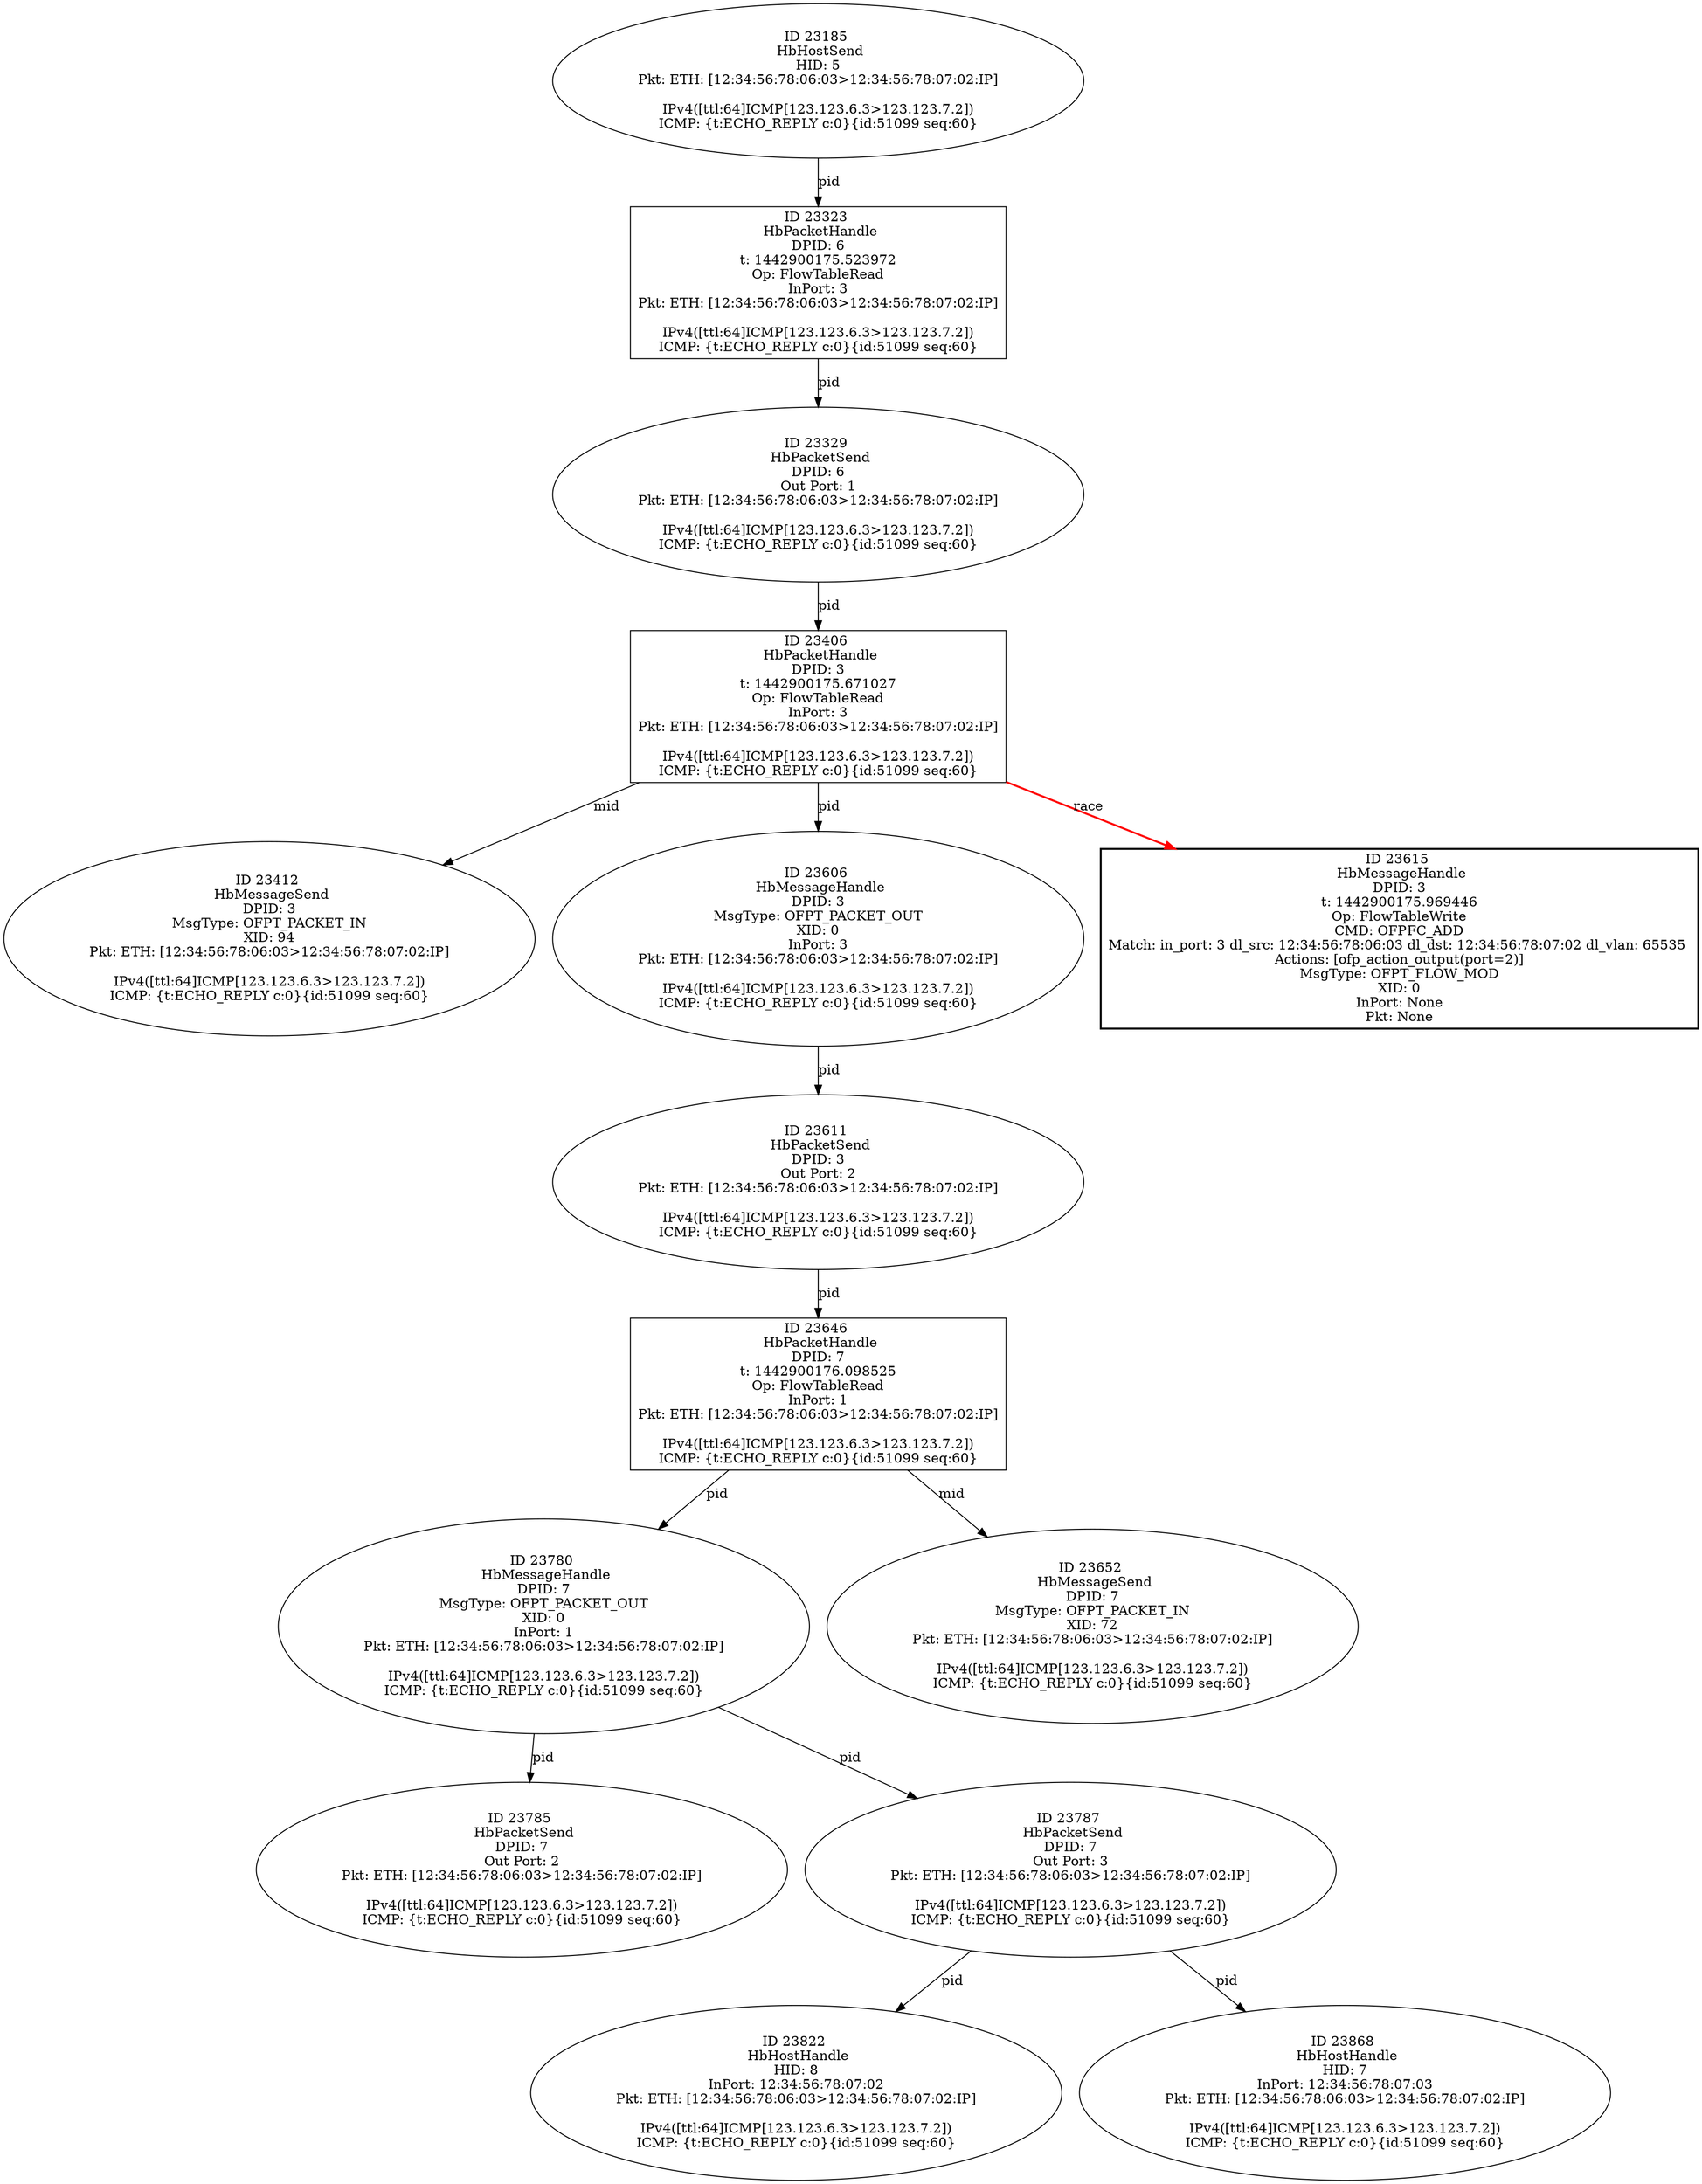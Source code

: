 strict digraph G {
23329 [shape=oval, event=<hb_events.HbPacketSend object at 0x10cdc4f90>, label="ID 23329 
 HbPacketSend
DPID: 6
Out Port: 1
Pkt: ETH: [12:34:56:78:06:03>12:34:56:78:07:02:IP]

IPv4([ttl:64]ICMP[123.123.6.3>123.123.7.2])
ICMP: {t:ECHO_REPLY c:0}{id:51099 seq:60}"];
23611 [shape=oval, event=<hb_events.HbPacketSend object at 0x10ceaa490>, label="ID 23611 
 HbPacketSend
DPID: 3
Out Port: 2
Pkt: ETH: [12:34:56:78:06:03>12:34:56:78:07:02:IP]

IPv4([ttl:64]ICMP[123.123.6.3>123.123.7.2])
ICMP: {t:ECHO_REPLY c:0}{id:51099 seq:60}"];
23780 [shape=oval, event=<hb_events.HbMessageHandle object at 0x10cf53510>, label="ID 23780 
 HbMessageHandle
DPID: 7
MsgType: OFPT_PACKET_OUT
XID: 0
InPort: 1
Pkt: ETH: [12:34:56:78:06:03>12:34:56:78:07:02:IP]

IPv4([ttl:64]ICMP[123.123.6.3>123.123.7.2])
ICMP: {t:ECHO_REPLY c:0}{id:51099 seq:60}"];
23785 [shape=oval, event=<hb_events.HbPacketSend object at 0x10cf53a90>, label="ID 23785 
 HbPacketSend
DPID: 7
Out Port: 2
Pkt: ETH: [12:34:56:78:06:03>12:34:56:78:07:02:IP]

IPv4([ttl:64]ICMP[123.123.6.3>123.123.7.2])
ICMP: {t:ECHO_REPLY c:0}{id:51099 seq:60}"];
23787 [shape=oval, event=<hb_events.HbPacketSend object at 0x10cf5ad90>, label="ID 23787 
 HbPacketSend
DPID: 7
Out Port: 3
Pkt: ETH: [12:34:56:78:06:03>12:34:56:78:07:02:IP]

IPv4([ttl:64]ICMP[123.123.6.3>123.123.7.2])
ICMP: {t:ECHO_REPLY c:0}{id:51099 seq:60}"];
23406 [shape=box, event=<hb_events.HbPacketHandle object at 0x10cdf4250>, label="ID 23406 
 HbPacketHandle
DPID: 3
t: 1442900175.671027
Op: FlowTableRead
InPort: 3
Pkt: ETH: [12:34:56:78:06:03>12:34:56:78:07:02:IP]

IPv4([ttl:64]ICMP[123.123.6.3>123.123.7.2])
ICMP: {t:ECHO_REPLY c:0}{id:51099 seq:60}"];
23185 [shape=oval, event=<hb_events.HbHostSend object at 0x10cd52910>, label="ID 23185 
 HbHostSend
HID: 5
Pkt: ETH: [12:34:56:78:06:03>12:34:56:78:07:02:IP]

IPv4([ttl:64]ICMP[123.123.6.3>123.123.7.2])
ICMP: {t:ECHO_REPLY c:0}{id:51099 seq:60}"];
23412 [shape=oval, event=<hb_events.HbMessageSend object at 0x10ce02090>, label="ID 23412 
 HbMessageSend
DPID: 3
MsgType: OFPT_PACKET_IN
XID: 94
Pkt: ETH: [12:34:56:78:06:03>12:34:56:78:07:02:IP]

IPv4([ttl:64]ICMP[123.123.6.3>123.123.7.2])
ICMP: {t:ECHO_REPLY c:0}{id:51099 seq:60}"];
23822 [shape=oval, event=<hb_events.HbHostHandle object at 0x10cf73190>, label="ID 23822 
 HbHostHandle
HID: 8
InPort: 12:34:56:78:07:02
Pkt: ETH: [12:34:56:78:06:03>12:34:56:78:07:02:IP]

IPv4([ttl:64]ICMP[123.123.6.3>123.123.7.2])
ICMP: {t:ECHO_REPLY c:0}{id:51099 seq:60}"];
23606 [shape=oval, event=<hb_events.HbMessageHandle object at 0x10ceaa1d0>, label="ID 23606 
 HbMessageHandle
DPID: 3
MsgType: OFPT_PACKET_OUT
XID: 0
InPort: 3
Pkt: ETH: [12:34:56:78:06:03>12:34:56:78:07:02:IP]

IPv4([ttl:64]ICMP[123.123.6.3>123.123.7.2])
ICMP: {t:ECHO_REPLY c:0}{id:51099 seq:60}"];
23652 [shape=oval, event=<hb_events.HbMessageSend object at 0x10ceca9d0>, label="ID 23652 
 HbMessageSend
DPID: 7
MsgType: OFPT_PACKET_IN
XID: 72
Pkt: ETH: [12:34:56:78:06:03>12:34:56:78:07:02:IP]

IPv4([ttl:64]ICMP[123.123.6.3>123.123.7.2])
ICMP: {t:ECHO_REPLY c:0}{id:51099 seq:60}"];
23323 [shape=box, event=<hb_events.HbPacketHandle object at 0x10cdb5e50>, label="ID 23323 
 HbPacketHandle
DPID: 6
t: 1442900175.523972
Op: FlowTableRead
InPort: 3
Pkt: ETH: [12:34:56:78:06:03>12:34:56:78:07:02:IP]

IPv4([ttl:64]ICMP[123.123.6.3>123.123.7.2])
ICMP: {t:ECHO_REPLY c:0}{id:51099 seq:60}"];
23868 [shape=oval, event=<hb_events.HbHostHandle object at 0x10cfa29d0>, label="ID 23868 
 HbHostHandle
HID: 7
InPort: 12:34:56:78:07:03
Pkt: ETH: [12:34:56:78:06:03>12:34:56:78:07:02:IP]

IPv4([ttl:64]ICMP[123.123.6.3>123.123.7.2])
ICMP: {t:ECHO_REPLY c:0}{id:51099 seq:60}"];
23646 [shape=box, event=<hb_events.HbPacketHandle object at 0x10cec4490>, label="ID 23646 
 HbPacketHandle
DPID: 7
t: 1442900176.098525
Op: FlowTableRead
InPort: 1
Pkt: ETH: [12:34:56:78:06:03>12:34:56:78:07:02:IP]

IPv4([ttl:64]ICMP[123.123.6.3>123.123.7.2])
ICMP: {t:ECHO_REPLY c:0}{id:51099 seq:60}"];
23615 [shape=box, style=bold, event=<hb_events.HbMessageHandle object at 0x10ce9edd0>, label="ID 23615 
 HbMessageHandle
DPID: 3
t: 1442900175.969446
Op: FlowTableWrite
CMD: OFPFC_ADD
Match: in_port: 3 dl_src: 12:34:56:78:06:03 dl_dst: 12:34:56:78:07:02 dl_vlan: 65535 
Actions: [ofp_action_output(port=2)]
MsgType: OFPT_FLOW_MOD
XID: 0
InPort: None
Pkt: None"];
23329 -> 23406  [rel=pid, label=pid];
23323 -> 23329  [rel=pid, label=pid];
23780 -> 23785  [rel=pid, label=pid];
23780 -> 23787  [rel=pid, label=pid];
23787 -> 23868  [rel=pid, label=pid];
23787 -> 23822  [rel=pid, label=pid];
23406 -> 23412  [rel=mid, label=mid];
23406 -> 23606  [rel=pid, label=pid];
23406 -> 23615  [harmful=True, color=red, style=bold, rel=race, label=race];
23185 -> 23323  [rel=pid, label=pid];
23606 -> 23611  [rel=pid, label=pid];
23611 -> 23646  [rel=pid, label=pid];
23646 -> 23652  [rel=mid, label=mid];
23646 -> 23780  [rel=pid, label=pid];
}
